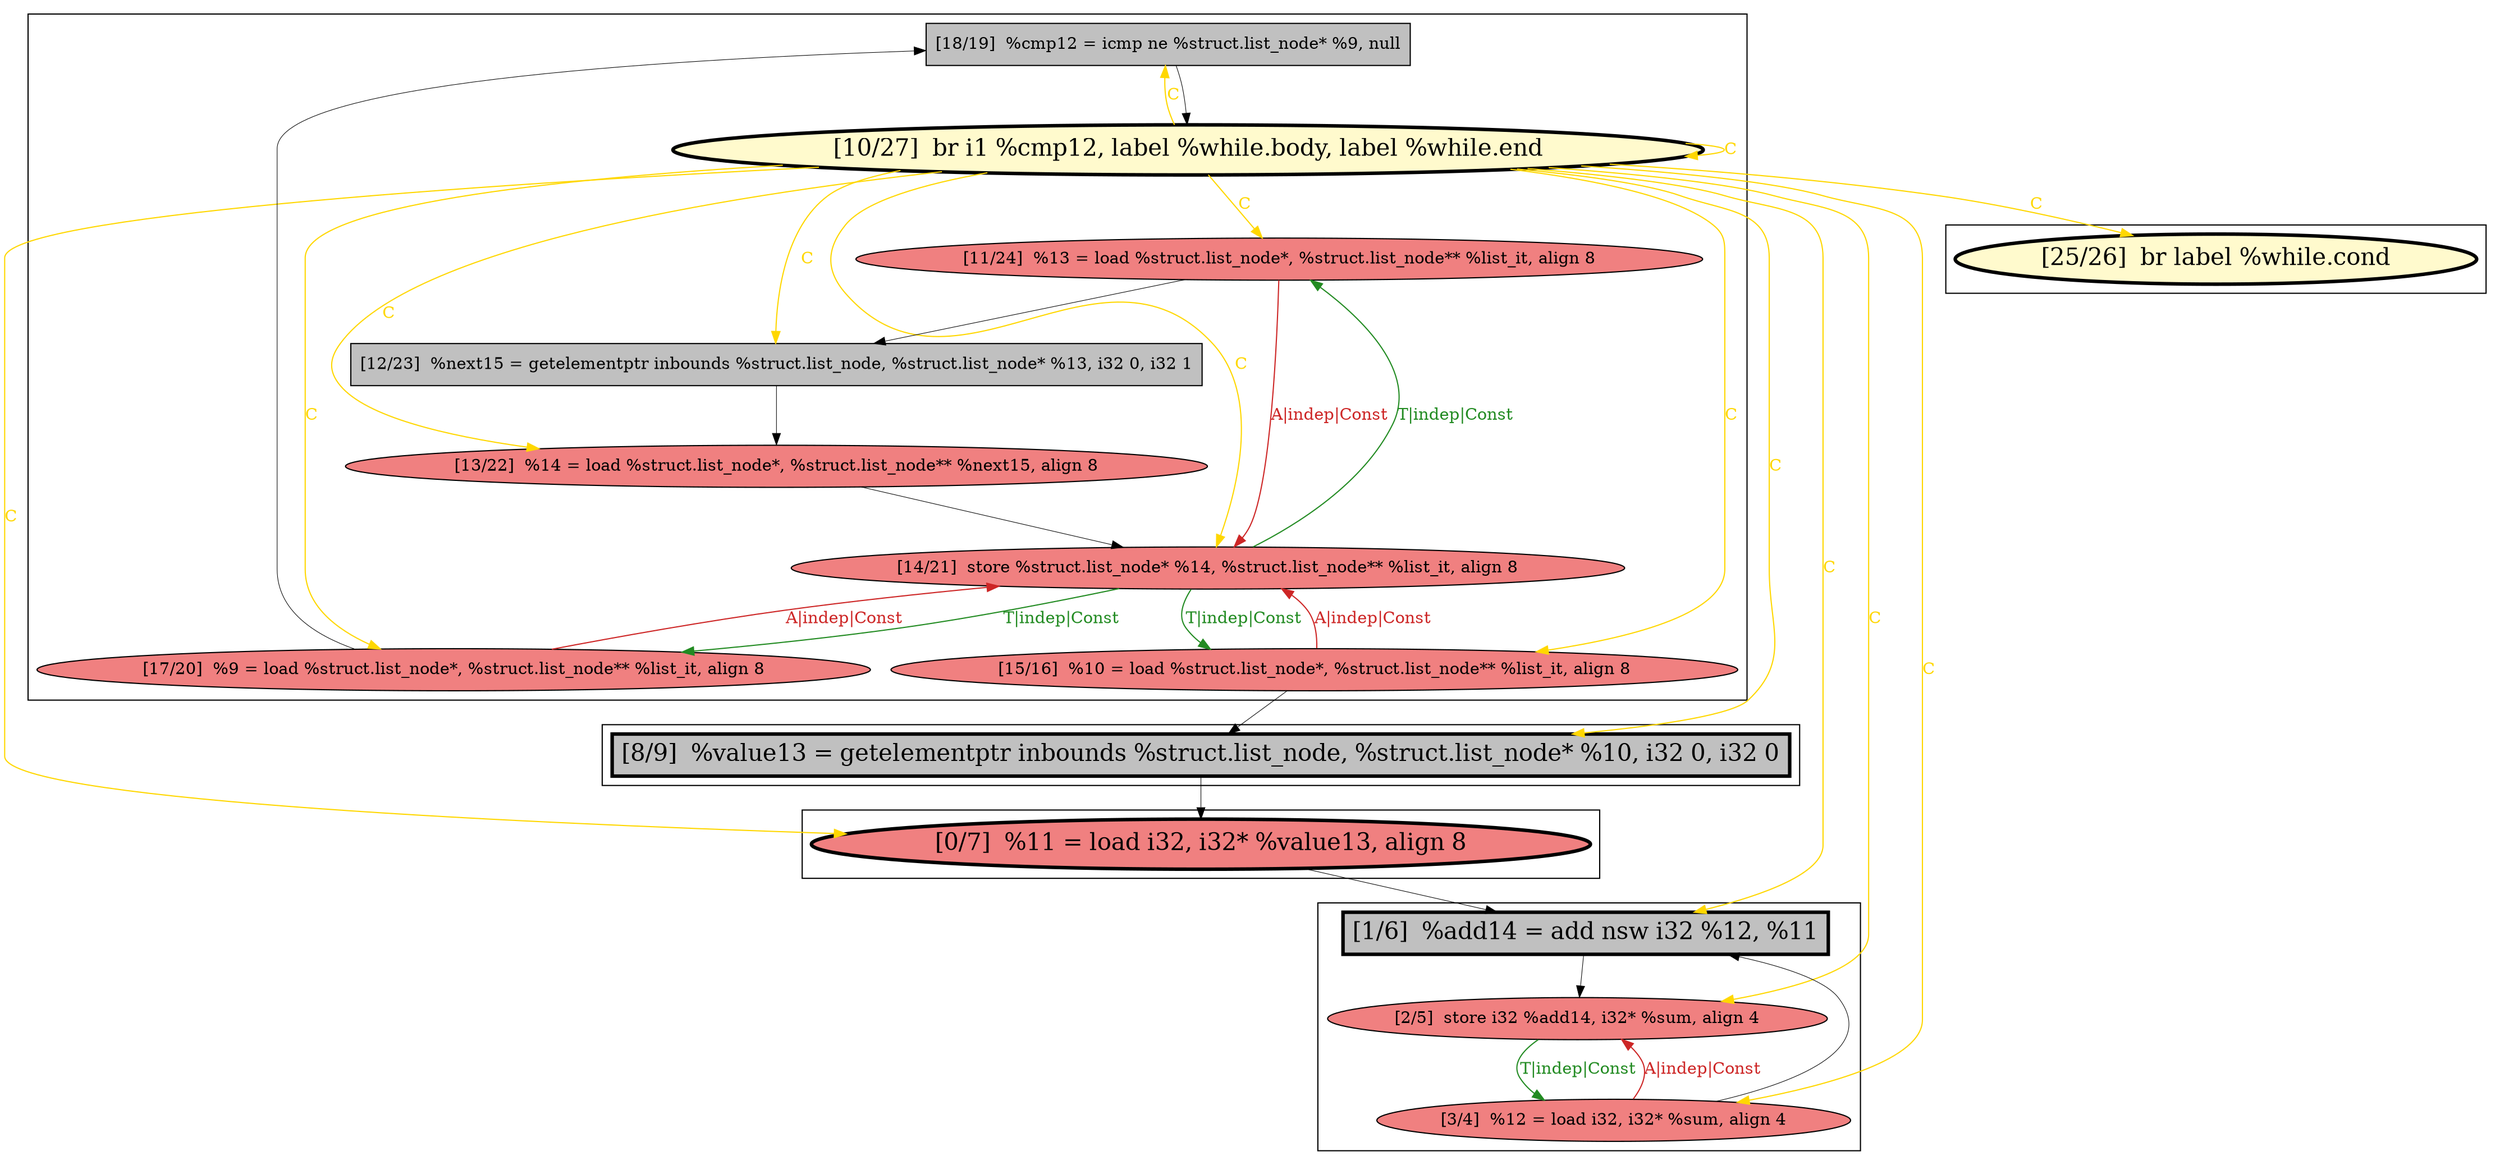 
digraph G {



node838->node840 [style=solid,color=black,label="",penwidth=0.5,fontcolor=black ]
node842->node841 [style=solid,color=firebrick3,label="A|indep|Const",penwidth=1.0,fontcolor=firebrick3 ]
node840->node838 [style=solid,color=gold,label="C",penwidth=1.0,fontcolor=gold ]
node836->node835 [style=solid,color=black,label="",penwidth=0.5,fontcolor=black ]
node835->node833 [style=solid,color=black,label="",penwidth=0.5,fontcolor=black ]
node841->node842 [style=solid,color=forestgreen,label="T|indep|Const",penwidth=1.0,fontcolor=forestgreen ]
node840->node833 [style=solid,color=gold,label="C",penwidth=1.0,fontcolor=gold ]
node840->node837 [style=solid,color=gold,label="C",penwidth=1.0,fontcolor=gold ]
node837->node836 [style=solid,color=black,label="",penwidth=0.5,fontcolor=black ]
node844->node843 [style=solid,color=black,label="",penwidth=0.5,fontcolor=black ]
node839->node841 [style=solid,color=firebrick3,label="A|indep|Const",penwidth=1.0,fontcolor=firebrick3 ]
node842->node838 [style=solid,color=black,label="",penwidth=0.5,fontcolor=black ]
node840->node841 [style=solid,color=gold,label="C",penwidth=1.0,fontcolor=gold ]
node840->node844 [style=solid,color=gold,label="C",penwidth=1.0,fontcolor=gold ]
node840->node836 [style=solid,color=gold,label="C",penwidth=1.0,fontcolor=gold ]
node840->node843 [style=solid,color=gold,label="C",penwidth=1.0,fontcolor=gold ]
node834->node832 [style=solid,color=firebrick3,label="A|indep|Const",penwidth=1.0,fontcolor=firebrick3 ]
node843->node841 [style=solid,color=black,label="",penwidth=0.5,fontcolor=black ]
node834->node833 [style=solid,color=black,label="",penwidth=0.5,fontcolor=black ]
node837->node841 [style=solid,color=firebrick3,label="A|indep|Const",penwidth=1.0,fontcolor=firebrick3 ]
node840->node832 [style=solid,color=gold,label="C",penwidth=1.0,fontcolor=gold ]
node839->node844 [style=solid,color=black,label="",penwidth=0.5,fontcolor=black ]
node840->node842 [style=solid,color=gold,label="C",penwidth=1.0,fontcolor=gold ]
node833->node832 [style=solid,color=black,label="",penwidth=0.5,fontcolor=black ]
node840->node835 [style=solid,color=gold,label="C",penwidth=1.0,fontcolor=gold ]
node840->node840 [style=solid,color=gold,label="C",penwidth=1.0,fontcolor=gold ]
node840->node834 [style=solid,color=gold,label="C",penwidth=1.0,fontcolor=gold ]
node840->node839 [style=solid,color=gold,label="C",penwidth=1.0,fontcolor=gold ]
node841->node839 [style=solid,color=forestgreen,label="T|indep|Const",penwidth=1.0,fontcolor=forestgreen ]
node841->node837 [style=solid,color=forestgreen,label="T|indep|Const",penwidth=1.0,fontcolor=forestgreen ]
node840->node845 [style=solid,color=gold,label="C",penwidth=1.0,fontcolor=gold ]
node832->node834 [style=solid,color=forestgreen,label="T|indep|Const",penwidth=1.0,fontcolor=forestgreen ]


subgraph cluster4 {


node845 [penwidth=3.0,fontsize=20,fillcolor=lemonchiffon,label="[25/26]  br label %while.cond",shape=ellipse,style=filled ]



}

subgraph cluster3 {


node843 [fillcolor=lightcoral,label="[13/22]  %14 = load %struct.list_node*, %struct.list_node** %next15, align 8",shape=ellipse,style=filled ]
node837 [fillcolor=lightcoral,label="[15/16]  %10 = load %struct.list_node*, %struct.list_node** %list_it, align 8",shape=ellipse,style=filled ]
node844 [fillcolor=grey,label="[12/23]  %next15 = getelementptr inbounds %struct.list_node, %struct.list_node* %13, i32 0, i32 1",shape=rectangle,style=filled ]
node841 [fillcolor=lightcoral,label="[14/21]  store %struct.list_node* %14, %struct.list_node** %list_it, align 8",shape=ellipse,style=filled ]
node839 [fillcolor=lightcoral,label="[11/24]  %13 = load %struct.list_node*, %struct.list_node** %list_it, align 8",shape=ellipse,style=filled ]
node840 [penwidth=3.0,fontsize=20,fillcolor=lemonchiffon,label="[10/27]  br i1 %cmp12, label %while.body, label %while.end",shape=ellipse,style=filled ]
node838 [fillcolor=grey,label="[18/19]  %cmp12 = icmp ne %struct.list_node* %9, null",shape=rectangle,style=filled ]
node842 [fillcolor=lightcoral,label="[17/20]  %9 = load %struct.list_node*, %struct.list_node** %list_it, align 8",shape=ellipse,style=filled ]



}

subgraph cluster2 {


node836 [penwidth=3.0,fontsize=20,fillcolor=grey,label="[8/9]  %value13 = getelementptr inbounds %struct.list_node, %struct.list_node* %10, i32 0, i32 0",shape=rectangle,style=filled ]



}

subgraph cluster0 {


node834 [fillcolor=lightcoral,label="[3/4]  %12 = load i32, i32* %sum, align 4",shape=ellipse,style=filled ]
node832 [fillcolor=lightcoral,label="[2/5]  store i32 %add14, i32* %sum, align 4",shape=ellipse,style=filled ]
node833 [penwidth=3.0,fontsize=20,fillcolor=grey,label="[1/6]  %add14 = add nsw i32 %12, %11",shape=rectangle,style=filled ]



}

subgraph cluster1 {


node835 [penwidth=3.0,fontsize=20,fillcolor=lightcoral,label="[0/7]  %11 = load i32, i32* %value13, align 8",shape=ellipse,style=filled ]



}

}

